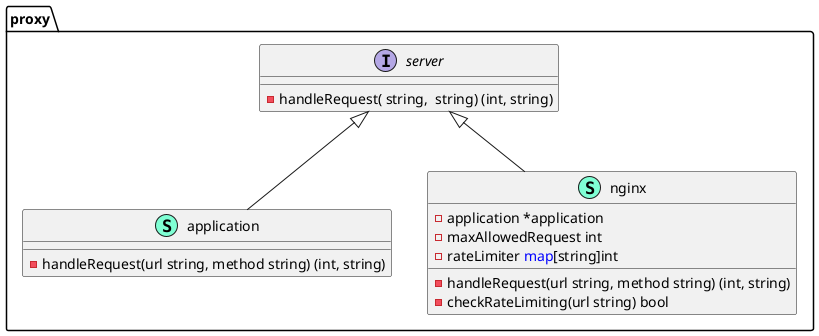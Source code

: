 @startuml
namespace proxy {
    class application << (S,Aquamarine) >> {
        - handleRequest(url string, method string) (int, string)

    }
    class nginx << (S,Aquamarine) >> {
        - application *application
        - maxAllowedRequest int
        - rateLimiter <font color=blue>map</font>[string]int

        - handleRequest(url string, method string) (int, string)
        - checkRateLimiting(url string) bool

    }
    interface server  {
        - handleRequest( string,  string) (int, string)

    }
}

"proxy.server" <|-- "proxy.application"
"proxy.server" <|-- "proxy.nginx"

@enduml
